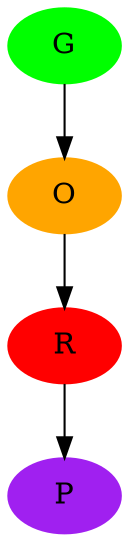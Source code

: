 digraph 
  {
    node [ style = filled ];
    "G"                  [ color = green        ];
    "O"                  [ color = orange       ];
    "R"                  [ color = red          ];
    "P"                  [ color = purple       ];
    "G" -> "O";
    "O" -> "R";
    "R" -> "P";
  }
